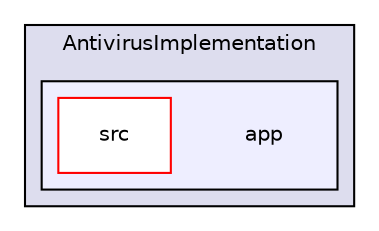 digraph "D:/work/projects/POC/AntivirusImplementation/app" {
  compound=true
  node [ fontsize="10", fontname="Helvetica"];
  edge [ labelfontsize="10", labelfontname="Helvetica"];
  subgraph clusterdir_c29f7aa8bd3f1c44aa3c5f8c1b06fc18 {
    graph [ bgcolor="#ddddee", pencolor="black", label="AntivirusImplementation" fontname="Helvetica", fontsize="10", URL="dir_c29f7aa8bd3f1c44aa3c5f8c1b06fc18.html"]
  subgraph clusterdir_3db714e2511bb6f4f9e9eecffc208530 {
    graph [ bgcolor="#eeeeff", pencolor="black", label="" URL="dir_3db714e2511bb6f4f9e9eecffc208530.html"];
    dir_3db714e2511bb6f4f9e9eecffc208530 [shape=plaintext label="app"];
    dir_ce100026a3d7ebe2e7236c15cbcc2aec [shape=box label="src" color="red" fillcolor="white" style="filled" URL="dir_ce100026a3d7ebe2e7236c15cbcc2aec.html"];
  }
  }
}
